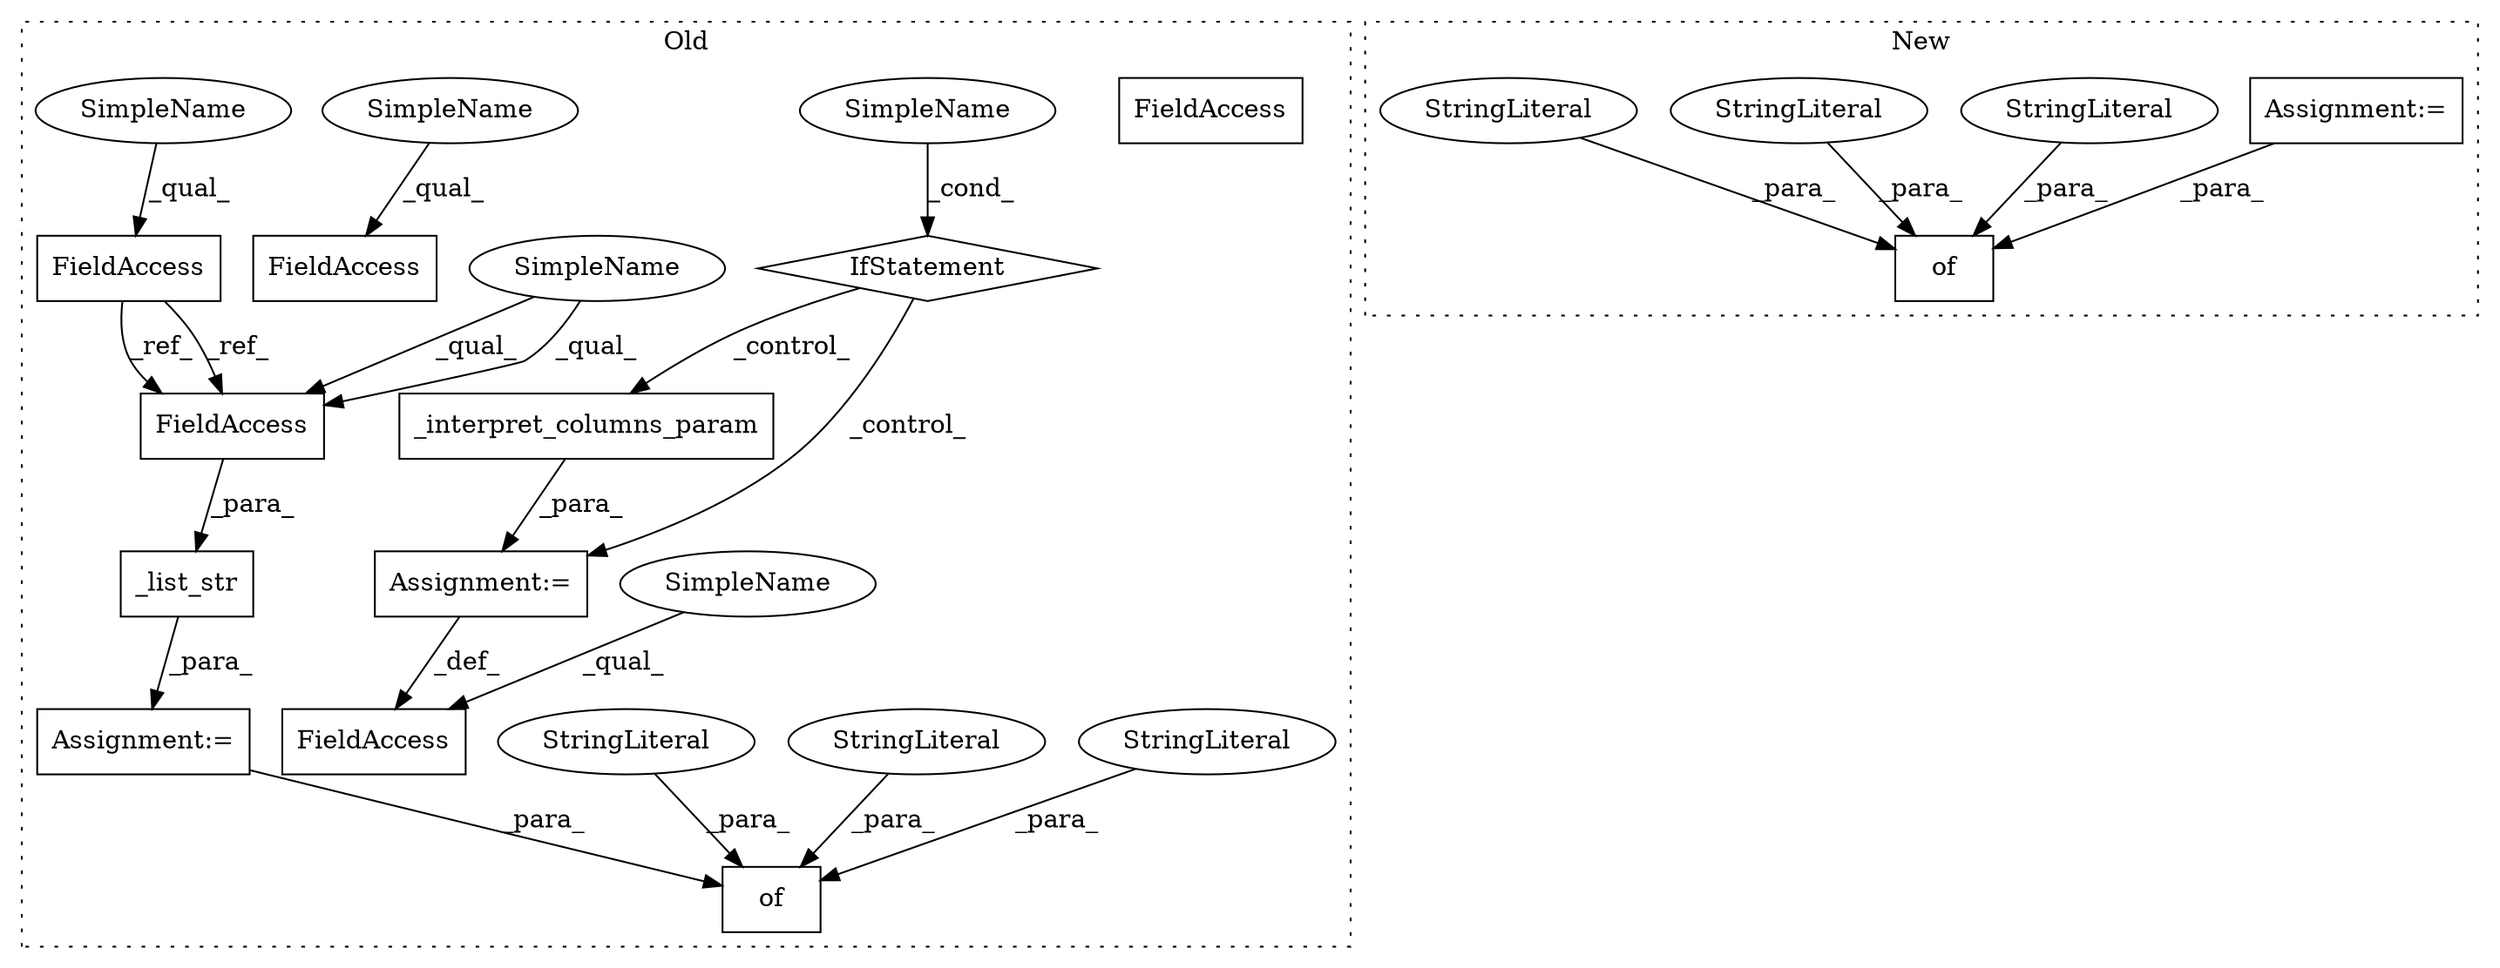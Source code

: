 digraph G {
subgraph cluster0 {
1 [label="_list_str" a="32" s="4913,4936" l="10,1" shape="box"];
3 [label="of" a="32" s="4960,5170" l="3,1" shape="box"];
4 [label="Assignment:=" a="7" s="4912" l="1" shape="box"];
7 [label="StringLiteral" a="45" s="5099" l="6" shape="ellipse"];
10 [label="StringLiteral" a="45" s="5022" l="8" shape="ellipse"];
11 [label="StringLiteral" a="45" s="4963" l="7" shape="ellipse"];
12 [label="FieldAccess" a="22" s="4449" l="13" shape="box"];
13 [label="FieldAccess" a="22" s="4677" l="21" shape="box"];
14 [label="FieldAccess" a="22" s="4923" l="13" shape="box"];
15 [label="Assignment:=" a="7" s="4698" l="1" shape="box"];
16 [label="_interpret_columns_param" a="32" s="4699,4739" l="25,1" shape="box"];
17 [label="IfStatement" a="25" s="4577,4604" l="4,2" shape="diamond"];
18 [label="SimpleName" a="42" s="" l="" shape="ellipse"];
19 [label="FieldAccess" a="22" s="4614" l="21" shape="box"];
20 [label="FieldAccess" a="22" s="4923" l="13" shape="box"];
21 [label="SimpleName" a="42" s="4449" l="4" shape="ellipse"];
22 [label="SimpleName" a="42" s="4614" l="4" shape="ellipse"];
23 [label="SimpleName" a="42" s="4923" l="4" shape="ellipse"];
24 [label="SimpleName" a="42" s="4677" l="4" shape="ellipse"];
label = "Old";
style="dotted";
}
subgraph cluster1 {
2 [label="of" a="32" s="4979,5031" l="3,1" shape="box"];
5 [label="Assignment:=" a="7" s="4601" l="1" shape="box"];
6 [label="StringLiteral" a="45" s="4982" l="9" shape="ellipse"];
8 [label="StringLiteral" a="45" s="5012" l="19" shape="ellipse"];
9 [label="StringLiteral" a="45" s="5000" l="11" shape="ellipse"];
label = "New";
style="dotted";
}
1 -> 4 [label="_para_"];
4 -> 3 [label="_para_"];
5 -> 2 [label="_para_"];
6 -> 2 [label="_para_"];
7 -> 3 [label="_para_"];
8 -> 2 [label="_para_"];
9 -> 2 [label="_para_"];
10 -> 3 [label="_para_"];
11 -> 3 [label="_para_"];
12 -> 20 [label="_ref_"];
12 -> 20 [label="_ref_"];
15 -> 13 [label="_def_"];
16 -> 15 [label="_para_"];
17 -> 16 [label="_control_"];
17 -> 15 [label="_control_"];
18 -> 17 [label="_cond_"];
20 -> 1 [label="_para_"];
21 -> 12 [label="_qual_"];
22 -> 19 [label="_qual_"];
23 -> 20 [label="_qual_"];
23 -> 20 [label="_qual_"];
24 -> 13 [label="_qual_"];
}